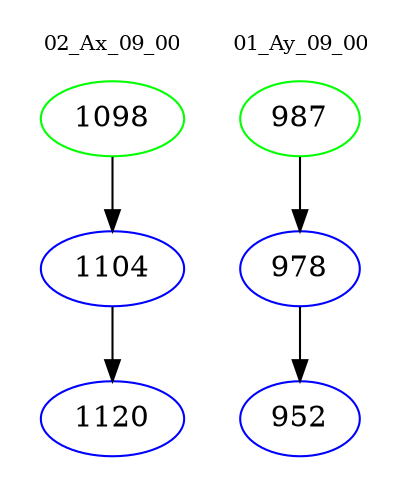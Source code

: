 digraph{
subgraph cluster_0 {
color = white
label = "02_Ax_09_00";
fontsize=10;
T0_1098 [label="1098", color="green"]
T0_1098 -> T0_1104 [color="black"]
T0_1104 [label="1104", color="blue"]
T0_1104 -> T0_1120 [color="black"]
T0_1120 [label="1120", color="blue"]
}
subgraph cluster_1 {
color = white
label = "01_Ay_09_00";
fontsize=10;
T1_987 [label="987", color="green"]
T1_987 -> T1_978 [color="black"]
T1_978 [label="978", color="blue"]
T1_978 -> T1_952 [color="black"]
T1_952 [label="952", color="blue"]
}
}
